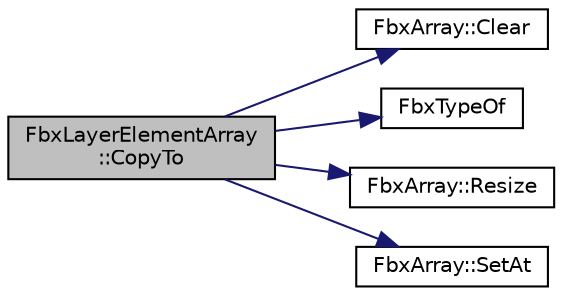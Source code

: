 digraph "FbxLayerElementArray::CopyTo"
{
  edge [fontname="Helvetica",fontsize="10",labelfontname="Helvetica",labelfontsize="10"];
  node [fontname="Helvetica",fontsize="10",shape=record];
  rankdir="LR";
  Node18 [label="FbxLayerElementArray\l::CopyTo",height=0.2,width=0.4,color="black", fillcolor="grey75", style="filled", fontcolor="black"];
  Node18 -> Node19 [color="midnightblue",fontsize="10",style="solid",fontname="Helvetica"];
  Node19 [label="FbxArray::Clear",height=0.2,width=0.4,color="black", fillcolor="white", style="filled",URL="$class_fbx_array.html#afeb2b8c53e6364a2d7a82b7a9f7de75f"];
  Node18 -> Node20 [color="midnightblue",fontsize="10",style="solid",fontname="Helvetica"];
  Node20 [label="FbxTypeOf",height=0.2,width=0.4,color="black", fillcolor="white", style="filled",URL="$fbxlayer_8h.html#a729662a11e394d8121317d19cb7c5fab"];
  Node18 -> Node21 [color="midnightblue",fontsize="10",style="solid",fontname="Helvetica"];
  Node21 [label="FbxArray::Resize",height=0.2,width=0.4,color="black", fillcolor="white", style="filled",URL="$class_fbx_array.html#adc40ba9746e3d8586a525a3347c7cc4d"];
  Node18 -> Node22 [color="midnightblue",fontsize="10",style="solid",fontname="Helvetica"];
  Node22 [label="FbxArray::SetAt",height=0.2,width=0.4,color="black", fillcolor="white", style="filled",URL="$class_fbx_array.html#a5229637f8e7dbee48fb8af9d03ecde14"];
}
